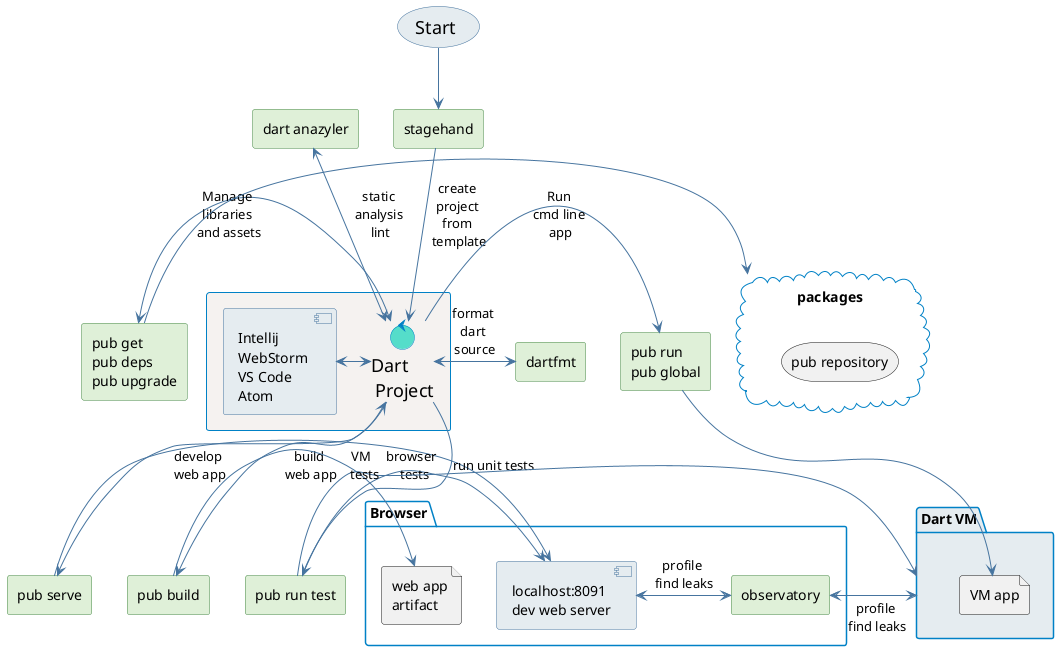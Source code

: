 @startuml

skinparam {

    shadowing false
    arrowColor #46749F

    RectangleBorderColor #CCCCCC
    RectangleBackgroundColor #F5F2F0

    ComponentBorderColor #46749F
    ComponentBackgroundColor #E5ECF0

    UsecaseBorderColor #46749F
    UsecaseBackgroundColor #E5ECF0

    ControlBorderColor #0081C6
    ControlBackgroundColor #55DDCA

    frameBorderColor #0081C6
    packageBorderColor #0081C6

    AgentBorderColor #468847
    AgentBackgroundColor #DFF0D8

}

rectangle {

    control "<size:18>Dart \n <size:18>Project" as devProject

    component [Intellij \nWebStorm \nVS Code \nAtom] as ides [[https://www.dartlang.org/tools#ides]]

    ides <-> devProject

}


cloud "packages" as pubRepo {
    storage "pub repository" [[https://pub.dartlang.org/]]
}

package Browser {
    component [localhost:8091 \ndev web server] as devServer
    agent observatory [[https://dart-lang.github.io/observatory/]]
    file "web app \nartifact" as webApp
}

package "Dart VM" as dartVM #E5ECF0 {
    file "VM app" as vmApp
}

agent "pub get \npub deps\npub upgrade" as pubDependencies [[https://www.dartlang.org/tools/pub]]

usecase "<size:18>Start" as newProject

agent stagehand [[http://stagehand.pub/]]

agent "dart anazyler" as dartAnazyler [[https://www.dartlang.org/tools/analyzer]]

agent dartfmt [[https://pub.dartlang.org/packages/dart_style]]

agent "pub serve" as pubServe [[https://webdev.dartlang.org/tools/pub/pub-serve]]

agent "pub run \npub global" as pubRun [[https://www.dartlang.org/tools/pub/cmd/pub-run]]

agent "pub build" as pubBuild [[https://webdev.dartlang.org/tools/pub/pub-build]]

agent "pub run test" as pubTest [[https://pub.dartlang.org/packages/test]]


newProject --> stagehand
devProject <-up- stagehand: create \nproject \nfrom \ntemplate
devProject <-left-> dartfmt: format \ndart \nsource
devProject -> pubServe: develop \nweb app
pubServe -> devServer
devProject <-up-> dartAnazyler: static \nanalysis \nlint
devServer <-right-> observatory: profile \nfind leaks
devProject <--> pubBuild: build \nweb app
devProject -> pubRun: Run \ncmd line \napp
devProject <-left-> pubDependencies: Manage \nlibraries \nand assets
pubBuild -> webApp
pubRepo <- pubDependencies
pubRun -> vmApp
observatory <-> dartVM: profile \nfind leaks
devProject -> pubTest: run unit tests
pubTest -> devServer: browser \n tests
pubTest -> dartVM: VM \n tests


@enduml